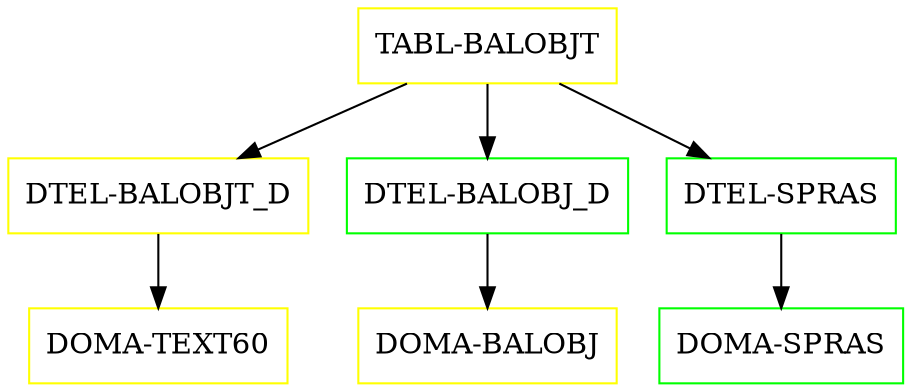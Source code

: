 digraph G {
  "TABL-BALOBJT" [shape=box,color=yellow];
  "DTEL-BALOBJT_D" [shape=box,color=yellow,URL="./DTEL_BALOBJT_D.html"];
  "DOMA-TEXT60" [shape=box,color=yellow,URL="./DOMA_TEXT60.html"];
  "DTEL-BALOBJ_D" [shape=box,color=green,URL="./DTEL_BALOBJ_D.html"];
  "DOMA-BALOBJ" [shape=box,color=yellow,URL="./DOMA_BALOBJ.html"];
  "DTEL-SPRAS" [shape=box,color=green,URL="./DTEL_SPRAS.html"];
  "DOMA-SPRAS" [shape=box,color=green,URL="./DOMA_SPRAS.html"];
  "TABL-BALOBJT" -> "DTEL-SPRAS";
  "TABL-BALOBJT" -> "DTEL-BALOBJ_D";
  "TABL-BALOBJT" -> "DTEL-BALOBJT_D";
  "DTEL-BALOBJT_D" -> "DOMA-TEXT60";
  "DTEL-BALOBJ_D" -> "DOMA-BALOBJ";
  "DTEL-SPRAS" -> "DOMA-SPRAS";
}
